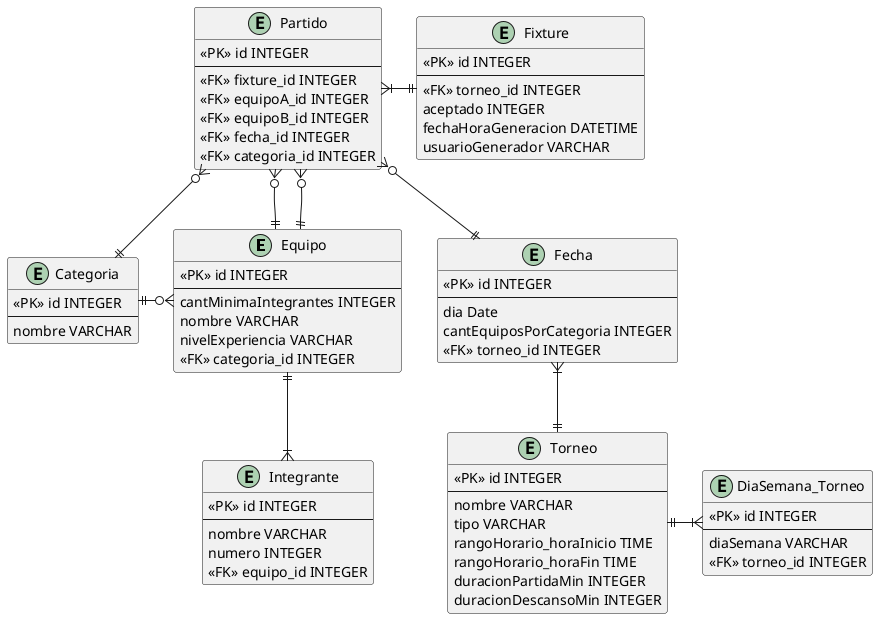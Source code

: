@startuml
'https://plantuml.com/class-diagram

entity Equipo {
    <<PK>> id INTEGER
    ---
    cantMinimaIntegrantes INTEGER
    nombre VARCHAR
    nivelExperiencia VARCHAR
    <<FK>> categoria_id INTEGER
}

entity Categoria {
    <<PK>> id INTEGER
    ---
    nombre VARCHAR
}

entity Integrante {
    <<PK>> id INTEGER
    ---
    nombre VARCHAR
    numero INTEGER
    <<FK>> equipo_id INTEGER
}

entity Torneo {
    <<PK>> id INTEGER
    ---
    nombre VARCHAR
    tipo VARCHAR
    rangoHorario_horaInicio TIME
    rangoHorario_horaFin TIME
    duracionPartidaMin INTEGER
    duracionDescansoMin INTEGER
}

entity DiaSemana_Torneo {
    <<PK>> id INTEGER
    ---
    diaSemana VARCHAR
    <<FK>> torneo_id INTEGER
}

entity Fecha {
    <<PK>> id INTEGER
    ---
    dia Date
    cantEquiposPorCategoria INTEGER
    <<FK>> torneo_id INTEGER
}

entity Fixture {
    <<PK>> id INTEGER
    ---
    <<FK>> torneo_id INTEGER
    aceptado INTEGER
    fechaHoraGeneracion DATETIME
    usuarioGenerador VARCHAR
}

entity Partido {
    <<PK>> id INTEGER
    ---
    <<FK>> fixture_id INTEGER
    <<FK>> equipoA_id INTEGER
    <<FK>> equipoB_id INTEGER
    <<FK>> fecha_id INTEGER
    <<FK>> categoria_id INTEGER
}

Partido }o--|| Equipo
Partido }o--|| Equipo
Partido }|-|| Fixture
Partido }o--|| Fecha
Partido }o--|| Categoria
Fecha }|--|| Torneo
Torneo ||-|{ DiaSemana_Torneo
Equipo ||--|{ Integrante
Categoria ||-o{ Equipo

@enduml
